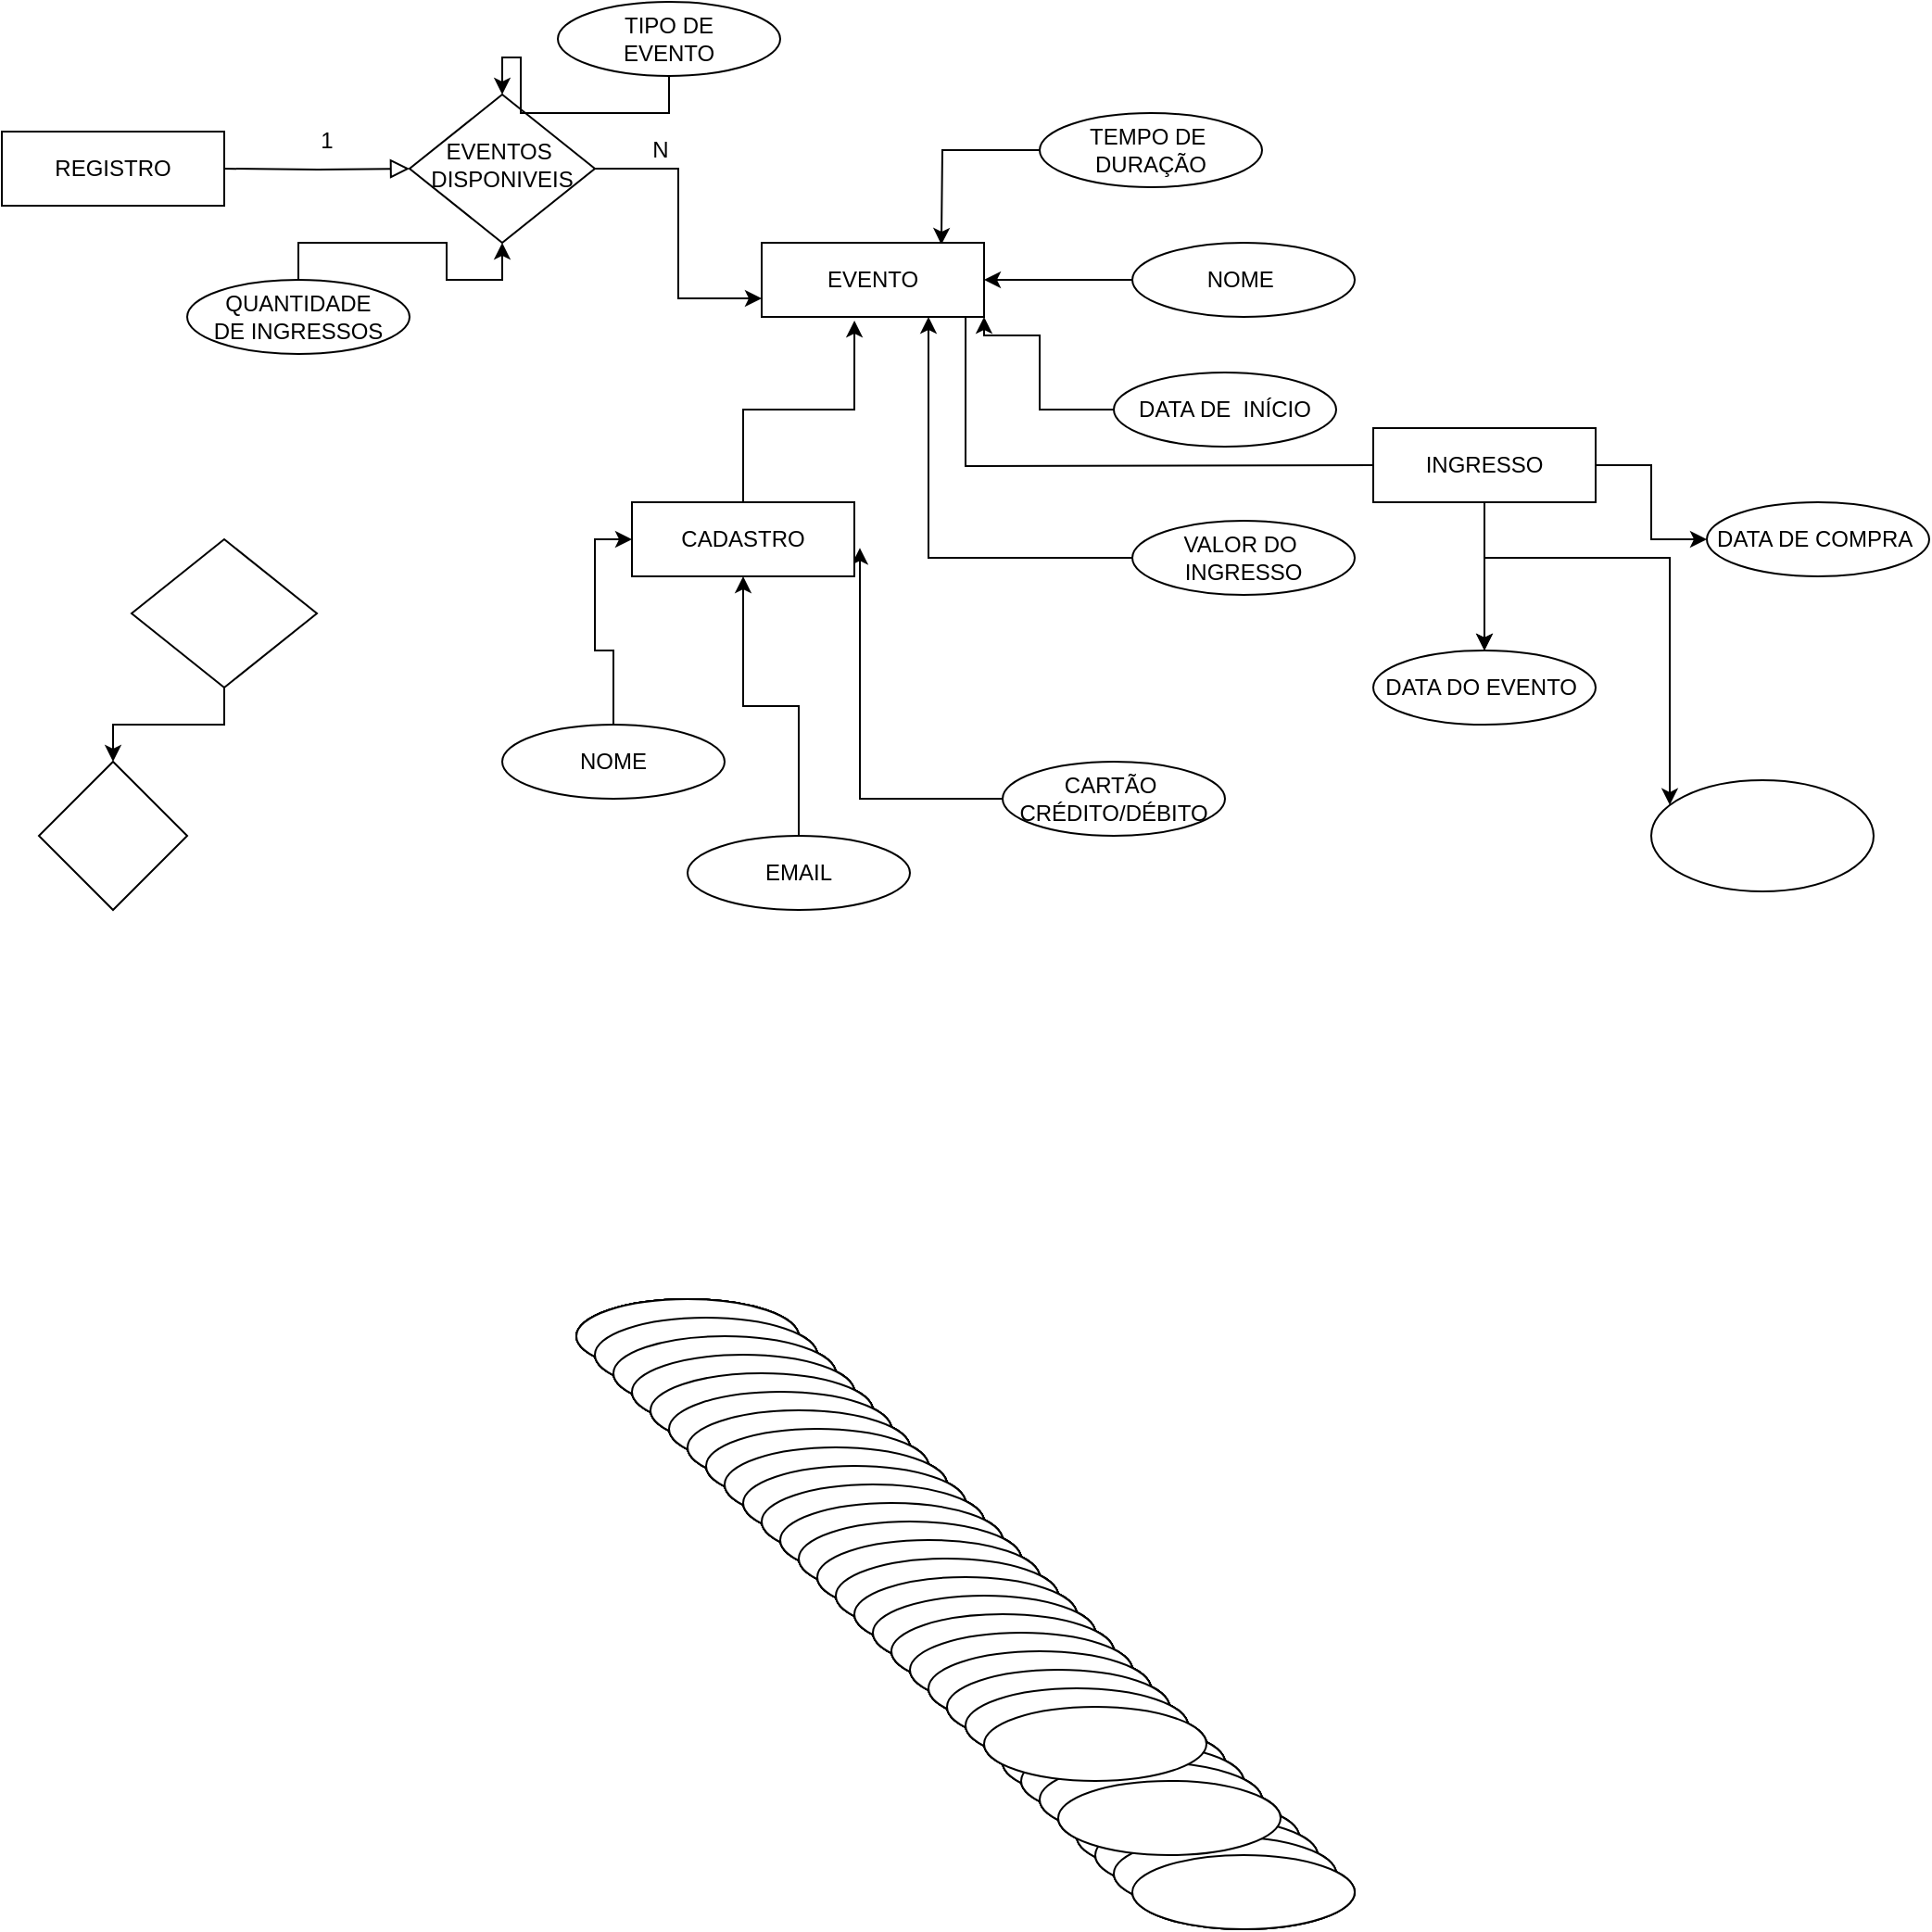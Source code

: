 <mxfile version="20.5.1" type="github">
  <diagram id="C5RBs43oDa-KdzZeNtuy" name="Page-1">
    <mxGraphModel dx="1422" dy="794" grid="1" gridSize="10" guides="1" tooltips="1" connect="1" arrows="1" fold="1" page="1" pageScale="1" pageWidth="827" pageHeight="1169" math="0" shadow="0">
      <root>
        <mxCell id="WIyWlLk6GJQsqaUBKTNV-0" />
        <mxCell id="WIyWlLk6GJQsqaUBKTNV-1" parent="WIyWlLk6GJQsqaUBKTNV-0" />
        <mxCell id="WIyWlLk6GJQsqaUBKTNV-2" value="" style="rounded=0;html=1;jettySize=auto;orthogonalLoop=1;fontSize=11;endArrow=block;endFill=0;endSize=8;strokeWidth=1;shadow=0;labelBackgroundColor=none;edgeStyle=orthogonalEdgeStyle;entryX=0;entryY=0.5;entryDx=0;entryDy=0;" parent="WIyWlLk6GJQsqaUBKTNV-1" target="WIyWlLk6GJQsqaUBKTNV-6" edge="1">
          <mxGeometry relative="1" as="geometry">
            <mxPoint x="280" y="100" as="sourcePoint" />
            <mxPoint x="360" y="100" as="targetPoint" />
            <Array as="points" />
          </mxGeometry>
        </mxCell>
        <mxCell id="WIyWlLk6GJQsqaUBKTNV-6" value="EVENTOS&amp;nbsp;&lt;br&gt;DISPONIVEIS" style="rhombus;whiteSpace=wrap;html=1;shadow=0;fontFamily=Helvetica;fontSize=12;align=center;strokeWidth=1;spacing=6;spacingTop=-4;" parent="WIyWlLk6GJQsqaUBKTNV-1" vertex="1">
          <mxGeometry x="380" y="60" width="100" height="80" as="geometry" />
        </mxCell>
        <mxCell id="eyu44fUeZrniskknkK6u-2" value="" style="edgeStyle=orthogonalEdgeStyle;rounded=0;orthogonalLoop=1;jettySize=auto;html=1;" edge="1" parent="WIyWlLk6GJQsqaUBKTNV-1" source="WIyWlLk6GJQsqaUBKTNV-10" target="eyu44fUeZrniskknkK6u-0">
          <mxGeometry relative="1" as="geometry" />
        </mxCell>
        <mxCell id="WIyWlLk6GJQsqaUBKTNV-10" value="" style="rhombus;whiteSpace=wrap;html=1;shadow=0;fontFamily=Helvetica;fontSize=12;align=center;strokeWidth=1;spacing=6;spacingTop=-4;" parent="WIyWlLk6GJQsqaUBKTNV-1" vertex="1">
          <mxGeometry x="230" y="300" width="100" height="80" as="geometry" />
        </mxCell>
        <mxCell id="eyu44fUeZrniskknkK6u-0" value="" style="rhombus;whiteSpace=wrap;html=1;" vertex="1" parent="WIyWlLk6GJQsqaUBKTNV-1">
          <mxGeometry x="180" y="420" width="80" height="80" as="geometry" />
        </mxCell>
        <mxCell id="eyu44fUeZrniskknkK6u-370" style="edgeStyle=orthogonalEdgeStyle;rounded=0;orthogonalLoop=1;jettySize=auto;html=1;entryX=1.025;entryY=0.617;entryDx=0;entryDy=0;entryPerimeter=0;" edge="1" parent="WIyWlLk6GJQsqaUBKTNV-1" source="eyu44fUeZrniskknkK6u-6" target="eyu44fUeZrniskknkK6u-375">
          <mxGeometry relative="1" as="geometry">
            <mxPoint x="620" y="330" as="targetPoint" />
          </mxGeometry>
        </mxCell>
        <mxCell id="eyu44fUeZrniskknkK6u-6" value="CARTÃO&amp;nbsp;&lt;br&gt;CRÉDITO/DÉBITO" style="ellipse;whiteSpace=wrap;html=1;" vertex="1" parent="WIyWlLk6GJQsqaUBKTNV-1">
          <mxGeometry x="700" y="420" width="120" height="40" as="geometry" />
        </mxCell>
        <mxCell id="eyu44fUeZrniskknkK6u-369" style="edgeStyle=orthogonalEdgeStyle;rounded=0;orthogonalLoop=1;jettySize=auto;html=1;" edge="1" parent="WIyWlLk6GJQsqaUBKTNV-1" source="eyu44fUeZrniskknkK6u-7" target="eyu44fUeZrniskknkK6u-375">
          <mxGeometry relative="1" as="geometry">
            <mxPoint x="560" y="350" as="targetPoint" />
          </mxGeometry>
        </mxCell>
        <mxCell id="eyu44fUeZrniskknkK6u-7" value="EMAIL" style="ellipse;whiteSpace=wrap;html=1;" vertex="1" parent="WIyWlLk6GJQsqaUBKTNV-1">
          <mxGeometry x="530" y="460" width="120" height="40" as="geometry" />
        </mxCell>
        <mxCell id="eyu44fUeZrniskknkK6u-8" value="" style="ellipse;whiteSpace=wrap;html=1;rotation=0;" vertex="1" parent="WIyWlLk6GJQsqaUBKTNV-1">
          <mxGeometry x="470" y="710" width="120" height="40" as="geometry" />
        </mxCell>
        <mxCell id="eyu44fUeZrniskknkK6u-9" style="edgeStyle=orthogonalEdgeStyle;rounded=0;orthogonalLoop=1;jettySize=auto;html=1;exitX=0.5;exitY=1;exitDx=0;exitDy=0;" edge="1" parent="WIyWlLk6GJQsqaUBKTNV-1" source="eyu44fUeZrniskknkK6u-8" target="eyu44fUeZrniskknkK6u-8">
          <mxGeometry relative="1" as="geometry" />
        </mxCell>
        <mxCell id="eyu44fUeZrniskknkK6u-10" value="" style="ellipse;whiteSpace=wrap;html=1;rotation=0;" vertex="1" parent="WIyWlLk6GJQsqaUBKTNV-1">
          <mxGeometry x="480" y="720" width="120" height="40" as="geometry" />
        </mxCell>
        <mxCell id="eyu44fUeZrniskknkK6u-11" value="" style="ellipse;whiteSpace=wrap;html=1;rotation=0;" vertex="1" parent="WIyWlLk6GJQsqaUBKTNV-1">
          <mxGeometry x="490" y="730" width="120" height="40" as="geometry" />
        </mxCell>
        <mxCell id="eyu44fUeZrniskknkK6u-12" value="" style="ellipse;whiteSpace=wrap;html=1;rotation=0;" vertex="1" parent="WIyWlLk6GJQsqaUBKTNV-1">
          <mxGeometry x="500" y="740" width="120" height="40" as="geometry" />
        </mxCell>
        <mxCell id="eyu44fUeZrniskknkK6u-13" value="" style="ellipse;whiteSpace=wrap;html=1;rotation=0;" vertex="1" parent="WIyWlLk6GJQsqaUBKTNV-1">
          <mxGeometry x="510" y="750" width="120" height="40" as="geometry" />
        </mxCell>
        <mxCell id="eyu44fUeZrniskknkK6u-14" value="" style="ellipse;whiteSpace=wrap;html=1;rotation=0;" vertex="1" parent="WIyWlLk6GJQsqaUBKTNV-1">
          <mxGeometry x="520" y="760" width="120" height="40" as="geometry" />
        </mxCell>
        <mxCell id="eyu44fUeZrniskknkK6u-15" value="" style="ellipse;whiteSpace=wrap;html=1;rotation=0;" vertex="1" parent="WIyWlLk6GJQsqaUBKTNV-1">
          <mxGeometry x="530" y="770" width="120" height="40" as="geometry" />
        </mxCell>
        <mxCell id="eyu44fUeZrniskknkK6u-16" value="" style="ellipse;whiteSpace=wrap;html=1;rotation=0;" vertex="1" parent="WIyWlLk6GJQsqaUBKTNV-1">
          <mxGeometry x="540" y="780" width="120" height="40" as="geometry" />
        </mxCell>
        <mxCell id="eyu44fUeZrniskknkK6u-17" value="" style="ellipse;whiteSpace=wrap;html=1;rotation=0;" vertex="1" parent="WIyWlLk6GJQsqaUBKTNV-1">
          <mxGeometry x="550" y="790" width="120" height="40" as="geometry" />
        </mxCell>
        <mxCell id="eyu44fUeZrniskknkK6u-18" value="" style="ellipse;whiteSpace=wrap;html=1;rotation=0;" vertex="1" parent="WIyWlLk6GJQsqaUBKTNV-1">
          <mxGeometry x="560" y="800" width="120" height="40" as="geometry" />
        </mxCell>
        <mxCell id="eyu44fUeZrniskknkK6u-19" value="" style="ellipse;whiteSpace=wrap;html=1;rotation=0;" vertex="1" parent="WIyWlLk6GJQsqaUBKTNV-1">
          <mxGeometry x="570" y="810" width="120" height="40" as="geometry" />
        </mxCell>
        <mxCell id="eyu44fUeZrniskknkK6u-20" value="" style="ellipse;whiteSpace=wrap;html=1;rotation=0;" vertex="1" parent="WIyWlLk6GJQsqaUBKTNV-1">
          <mxGeometry x="580" y="820" width="120" height="40" as="geometry" />
        </mxCell>
        <mxCell id="eyu44fUeZrniskknkK6u-21" value="" style="ellipse;whiteSpace=wrap;html=1;rotation=0;" vertex="1" parent="WIyWlLk6GJQsqaUBKTNV-1">
          <mxGeometry x="590" y="830" width="120" height="40" as="geometry" />
        </mxCell>
        <mxCell id="eyu44fUeZrniskknkK6u-22" value="" style="ellipse;whiteSpace=wrap;html=1;rotation=0;" vertex="1" parent="WIyWlLk6GJQsqaUBKTNV-1">
          <mxGeometry x="600" y="840" width="120" height="40" as="geometry" />
        </mxCell>
        <mxCell id="eyu44fUeZrniskknkK6u-23" value="" style="ellipse;whiteSpace=wrap;html=1;rotation=0;" vertex="1" parent="WIyWlLk6GJQsqaUBKTNV-1">
          <mxGeometry x="610" y="850" width="120" height="40" as="geometry" />
        </mxCell>
        <mxCell id="eyu44fUeZrniskknkK6u-24" value="" style="ellipse;whiteSpace=wrap;html=1;rotation=0;" vertex="1" parent="WIyWlLk6GJQsqaUBKTNV-1">
          <mxGeometry x="620" y="860" width="120" height="40" as="geometry" />
        </mxCell>
        <mxCell id="eyu44fUeZrniskknkK6u-25" value="" style="ellipse;whiteSpace=wrap;html=1;rotation=0;" vertex="1" parent="WIyWlLk6GJQsqaUBKTNV-1">
          <mxGeometry x="630" y="870" width="120" height="40" as="geometry" />
        </mxCell>
        <mxCell id="eyu44fUeZrniskknkK6u-26" value="" style="ellipse;whiteSpace=wrap;html=1;rotation=0;" vertex="1" parent="WIyWlLk6GJQsqaUBKTNV-1">
          <mxGeometry x="640" y="880" width="120" height="40" as="geometry" />
        </mxCell>
        <mxCell id="eyu44fUeZrniskknkK6u-27" value="" style="ellipse;whiteSpace=wrap;html=1;rotation=0;" vertex="1" parent="WIyWlLk6GJQsqaUBKTNV-1">
          <mxGeometry x="650" y="890" width="120" height="40" as="geometry" />
        </mxCell>
        <mxCell id="eyu44fUeZrniskknkK6u-28" value="" style="ellipse;whiteSpace=wrap;html=1;rotation=0;" vertex="1" parent="WIyWlLk6GJQsqaUBKTNV-1">
          <mxGeometry x="660" y="900" width="120" height="40" as="geometry" />
        </mxCell>
        <mxCell id="eyu44fUeZrniskknkK6u-29" value="" style="ellipse;whiteSpace=wrap;html=1;rotation=0;" vertex="1" parent="WIyWlLk6GJQsqaUBKTNV-1">
          <mxGeometry x="670" y="910" width="120" height="40" as="geometry" />
        </mxCell>
        <mxCell id="eyu44fUeZrniskknkK6u-30" value="" style="ellipse;whiteSpace=wrap;html=1;rotation=0;" vertex="1" parent="WIyWlLk6GJQsqaUBKTNV-1">
          <mxGeometry x="680" y="920" width="120" height="40" as="geometry" />
        </mxCell>
        <mxCell id="eyu44fUeZrniskknkK6u-31" value="" style="ellipse;whiteSpace=wrap;html=1;rotation=0;" vertex="1" parent="WIyWlLk6GJQsqaUBKTNV-1">
          <mxGeometry x="690" y="930" width="120" height="40" as="geometry" />
        </mxCell>
        <mxCell id="eyu44fUeZrniskknkK6u-32" value="" style="ellipse;whiteSpace=wrap;html=1;rotation=0;" vertex="1" parent="WIyWlLk6GJQsqaUBKTNV-1">
          <mxGeometry x="700" y="940" width="120" height="40" as="geometry" />
        </mxCell>
        <mxCell id="eyu44fUeZrniskknkK6u-33" value="" style="ellipse;whiteSpace=wrap;html=1;rotation=0;" vertex="1" parent="WIyWlLk6GJQsqaUBKTNV-1">
          <mxGeometry x="710" y="950" width="120" height="40" as="geometry" />
        </mxCell>
        <mxCell id="eyu44fUeZrniskknkK6u-34" value="" style="ellipse;whiteSpace=wrap;html=1;rotation=0;" vertex="1" parent="WIyWlLk6GJQsqaUBKTNV-1">
          <mxGeometry x="720" y="960" width="120" height="40" as="geometry" />
        </mxCell>
        <mxCell id="eyu44fUeZrniskknkK6u-35" value="" style="ellipse;whiteSpace=wrap;html=1;rotation=0;" vertex="1" parent="WIyWlLk6GJQsqaUBKTNV-1">
          <mxGeometry x="730" y="970" width="120" height="40" as="geometry" />
        </mxCell>
        <mxCell id="eyu44fUeZrniskknkK6u-36" value="" style="ellipse;whiteSpace=wrap;html=1;rotation=0;" vertex="1" parent="WIyWlLk6GJQsqaUBKTNV-1">
          <mxGeometry x="740" y="980" width="120" height="40" as="geometry" />
        </mxCell>
        <mxCell id="eyu44fUeZrniskknkK6u-37" value="" style="ellipse;whiteSpace=wrap;html=1;rotation=0;" vertex="1" parent="WIyWlLk6GJQsqaUBKTNV-1">
          <mxGeometry x="750" y="990" width="120" height="40" as="geometry" />
        </mxCell>
        <mxCell id="eyu44fUeZrniskknkK6u-38" value="" style="ellipse;whiteSpace=wrap;html=1;rotation=0;" vertex="1" parent="WIyWlLk6GJQsqaUBKTNV-1">
          <mxGeometry x="760" y="1000" width="120" height="40" as="geometry" />
        </mxCell>
        <mxCell id="eyu44fUeZrniskknkK6u-39" value="" style="ellipse;whiteSpace=wrap;html=1;rotation=0;" vertex="1" parent="WIyWlLk6GJQsqaUBKTNV-1">
          <mxGeometry x="770" y="1010" width="120" height="40" as="geometry" />
        </mxCell>
        <mxCell id="eyu44fUeZrniskknkK6u-138" value="" style="ellipse;whiteSpace=wrap;html=1;rotation=0;" vertex="1" parent="WIyWlLk6GJQsqaUBKTNV-1">
          <mxGeometry x="470" y="710" width="120" height="40" as="geometry" />
        </mxCell>
        <mxCell id="eyu44fUeZrniskknkK6u-139" value="" style="ellipse;whiteSpace=wrap;html=1;rotation=0;" vertex="1" parent="WIyWlLk6GJQsqaUBKTNV-1">
          <mxGeometry x="480" y="720" width="120" height="40" as="geometry" />
        </mxCell>
        <mxCell id="eyu44fUeZrniskknkK6u-140" value="" style="ellipse;whiteSpace=wrap;html=1;rotation=0;" vertex="1" parent="WIyWlLk6GJQsqaUBKTNV-1">
          <mxGeometry x="490" y="730" width="120" height="40" as="geometry" />
        </mxCell>
        <mxCell id="eyu44fUeZrniskknkK6u-141" value="" style="ellipse;whiteSpace=wrap;html=1;rotation=0;" vertex="1" parent="WIyWlLk6GJQsqaUBKTNV-1">
          <mxGeometry x="500" y="740" width="120" height="40" as="geometry" />
        </mxCell>
        <mxCell id="eyu44fUeZrniskknkK6u-142" value="" style="ellipse;whiteSpace=wrap;html=1;rotation=0;" vertex="1" parent="WIyWlLk6GJQsqaUBKTNV-1">
          <mxGeometry x="510" y="750" width="120" height="40" as="geometry" />
        </mxCell>
        <mxCell id="eyu44fUeZrniskknkK6u-143" value="" style="ellipse;whiteSpace=wrap;html=1;rotation=0;" vertex="1" parent="WIyWlLk6GJQsqaUBKTNV-1">
          <mxGeometry x="520" y="760" width="120" height="40" as="geometry" />
        </mxCell>
        <mxCell id="eyu44fUeZrniskknkK6u-144" value="" style="ellipse;whiteSpace=wrap;html=1;rotation=0;" vertex="1" parent="WIyWlLk6GJQsqaUBKTNV-1">
          <mxGeometry x="530" y="770" width="120" height="40" as="geometry" />
        </mxCell>
        <mxCell id="eyu44fUeZrniskknkK6u-145" value="" style="ellipse;whiteSpace=wrap;html=1;rotation=0;" vertex="1" parent="WIyWlLk6GJQsqaUBKTNV-1">
          <mxGeometry x="540" y="780" width="120" height="40" as="geometry" />
        </mxCell>
        <mxCell id="eyu44fUeZrniskknkK6u-146" value="" style="ellipse;whiteSpace=wrap;html=1;rotation=0;" vertex="1" parent="WIyWlLk6GJQsqaUBKTNV-1">
          <mxGeometry x="550" y="790" width="120" height="40" as="geometry" />
        </mxCell>
        <mxCell id="eyu44fUeZrniskknkK6u-147" value="" style="ellipse;whiteSpace=wrap;html=1;rotation=0;" vertex="1" parent="WIyWlLk6GJQsqaUBKTNV-1">
          <mxGeometry x="560" y="800" width="120" height="40" as="geometry" />
        </mxCell>
        <mxCell id="eyu44fUeZrniskknkK6u-148" value="" style="ellipse;whiteSpace=wrap;html=1;rotation=0;" vertex="1" parent="WIyWlLk6GJQsqaUBKTNV-1">
          <mxGeometry x="570" y="810" width="120" height="40" as="geometry" />
        </mxCell>
        <mxCell id="eyu44fUeZrniskknkK6u-149" value="" style="ellipse;whiteSpace=wrap;html=1;rotation=0;" vertex="1" parent="WIyWlLk6GJQsqaUBKTNV-1">
          <mxGeometry x="580" y="820" width="120" height="40" as="geometry" />
        </mxCell>
        <mxCell id="eyu44fUeZrniskknkK6u-150" value="" style="ellipse;whiteSpace=wrap;html=1;rotation=0;" vertex="1" parent="WIyWlLk6GJQsqaUBKTNV-1">
          <mxGeometry x="590" y="830" width="120" height="40" as="geometry" />
        </mxCell>
        <mxCell id="eyu44fUeZrniskknkK6u-151" value="" style="ellipse;whiteSpace=wrap;html=1;rotation=0;" vertex="1" parent="WIyWlLk6GJQsqaUBKTNV-1">
          <mxGeometry x="600" y="840" width="120" height="40" as="geometry" />
        </mxCell>
        <mxCell id="eyu44fUeZrniskknkK6u-152" value="" style="ellipse;whiteSpace=wrap;html=1;rotation=0;" vertex="1" parent="WIyWlLk6GJQsqaUBKTNV-1">
          <mxGeometry x="610" y="850" width="120" height="40" as="geometry" />
        </mxCell>
        <mxCell id="eyu44fUeZrniskknkK6u-153" value="" style="ellipse;whiteSpace=wrap;html=1;rotation=0;" vertex="1" parent="WIyWlLk6GJQsqaUBKTNV-1">
          <mxGeometry x="620" y="860" width="120" height="40" as="geometry" />
        </mxCell>
        <mxCell id="eyu44fUeZrniskknkK6u-154" value="" style="ellipse;whiteSpace=wrap;html=1;rotation=0;" vertex="1" parent="WIyWlLk6GJQsqaUBKTNV-1">
          <mxGeometry x="630" y="870" width="120" height="40" as="geometry" />
        </mxCell>
        <mxCell id="eyu44fUeZrniskknkK6u-155" value="" style="ellipse;whiteSpace=wrap;html=1;rotation=0;" vertex="1" parent="WIyWlLk6GJQsqaUBKTNV-1">
          <mxGeometry x="640" y="880" width="120" height="40" as="geometry" />
        </mxCell>
        <mxCell id="eyu44fUeZrniskknkK6u-156" value="" style="ellipse;whiteSpace=wrap;html=1;rotation=0;" vertex="1" parent="WIyWlLk6GJQsqaUBKTNV-1">
          <mxGeometry x="650" y="890" width="120" height="40" as="geometry" />
        </mxCell>
        <mxCell id="eyu44fUeZrniskknkK6u-157" value="" style="ellipse;whiteSpace=wrap;html=1;rotation=0;" vertex="1" parent="WIyWlLk6GJQsqaUBKTNV-1">
          <mxGeometry x="660" y="900" width="120" height="40" as="geometry" />
        </mxCell>
        <mxCell id="eyu44fUeZrniskknkK6u-158" value="" style="ellipse;whiteSpace=wrap;html=1;rotation=0;" vertex="1" parent="WIyWlLk6GJQsqaUBKTNV-1">
          <mxGeometry x="670" y="910" width="120" height="40" as="geometry" />
        </mxCell>
        <mxCell id="eyu44fUeZrniskknkK6u-159" value="" style="ellipse;whiteSpace=wrap;html=1;rotation=0;" vertex="1" parent="WIyWlLk6GJQsqaUBKTNV-1">
          <mxGeometry x="680" y="920" width="120" height="40" as="geometry" />
        </mxCell>
        <mxCell id="eyu44fUeZrniskknkK6u-160" value="" style="ellipse;whiteSpace=wrap;html=1;rotation=0;" vertex="1" parent="WIyWlLk6GJQsqaUBKTNV-1">
          <mxGeometry x="690" y="930" width="120" height="40" as="geometry" />
        </mxCell>
        <mxCell id="eyu44fUeZrniskknkK6u-161" value="" style="ellipse;whiteSpace=wrap;html=1;rotation=0;" vertex="1" parent="WIyWlLk6GJQsqaUBKTNV-1">
          <mxGeometry x="700" y="940" width="120" height="40" as="geometry" />
        </mxCell>
        <mxCell id="eyu44fUeZrniskknkK6u-162" value="" style="ellipse;whiteSpace=wrap;html=1;rotation=0;" vertex="1" parent="WIyWlLk6GJQsqaUBKTNV-1">
          <mxGeometry x="710" y="950" width="120" height="40" as="geometry" />
        </mxCell>
        <mxCell id="eyu44fUeZrniskknkK6u-163" value="" style="ellipse;whiteSpace=wrap;html=1;rotation=0;" vertex="1" parent="WIyWlLk6GJQsqaUBKTNV-1">
          <mxGeometry x="720" y="960" width="120" height="40" as="geometry" />
        </mxCell>
        <mxCell id="eyu44fUeZrniskknkK6u-164" value="" style="ellipse;whiteSpace=wrap;html=1;rotation=0;" vertex="1" parent="WIyWlLk6GJQsqaUBKTNV-1">
          <mxGeometry x="730" y="970" width="120" height="40" as="geometry" />
        </mxCell>
        <mxCell id="eyu44fUeZrniskknkK6u-165" value="" style="ellipse;whiteSpace=wrap;html=1;rotation=0;" vertex="1" parent="WIyWlLk6GJQsqaUBKTNV-1">
          <mxGeometry x="740" y="980" width="120" height="40" as="geometry" />
        </mxCell>
        <mxCell id="eyu44fUeZrniskknkK6u-166" value="" style="ellipse;whiteSpace=wrap;html=1;rotation=0;" vertex="1" parent="WIyWlLk6GJQsqaUBKTNV-1">
          <mxGeometry x="750" y="990" width="120" height="40" as="geometry" />
        </mxCell>
        <mxCell id="eyu44fUeZrniskknkK6u-167" value="" style="ellipse;whiteSpace=wrap;html=1;rotation=0;" vertex="1" parent="WIyWlLk6GJQsqaUBKTNV-1">
          <mxGeometry x="760" y="1000" width="120" height="40" as="geometry" />
        </mxCell>
        <mxCell id="eyu44fUeZrniskknkK6u-168" value="" style="ellipse;whiteSpace=wrap;html=1;rotation=0;" vertex="1" parent="WIyWlLk6GJQsqaUBKTNV-1">
          <mxGeometry x="770" y="1010" width="120" height="40" as="geometry" />
        </mxCell>
        <mxCell id="eyu44fUeZrniskknkK6u-193" value="" style="ellipse;whiteSpace=wrap;html=1;rotation=0;" vertex="1" parent="WIyWlLk6GJQsqaUBKTNV-1">
          <mxGeometry x="470" y="710" width="120" height="40" as="geometry" />
        </mxCell>
        <mxCell id="eyu44fUeZrniskknkK6u-194" value="" style="ellipse;whiteSpace=wrap;html=1;rotation=0;" vertex="1" parent="WIyWlLk6GJQsqaUBKTNV-1">
          <mxGeometry x="480" y="720" width="120" height="40" as="geometry" />
        </mxCell>
        <mxCell id="eyu44fUeZrniskknkK6u-195" value="" style="ellipse;whiteSpace=wrap;html=1;rotation=0;" vertex="1" parent="WIyWlLk6GJQsqaUBKTNV-1">
          <mxGeometry x="490" y="730" width="120" height="40" as="geometry" />
        </mxCell>
        <mxCell id="eyu44fUeZrniskknkK6u-196" value="" style="ellipse;whiteSpace=wrap;html=1;rotation=0;" vertex="1" parent="WIyWlLk6GJQsqaUBKTNV-1">
          <mxGeometry x="500" y="740" width="120" height="40" as="geometry" />
        </mxCell>
        <mxCell id="eyu44fUeZrniskknkK6u-197" value="" style="ellipse;whiteSpace=wrap;html=1;rotation=0;" vertex="1" parent="WIyWlLk6GJQsqaUBKTNV-1">
          <mxGeometry x="510" y="750" width="120" height="40" as="geometry" />
        </mxCell>
        <mxCell id="eyu44fUeZrniskknkK6u-198" value="" style="ellipse;whiteSpace=wrap;html=1;rotation=0;" vertex="1" parent="WIyWlLk6GJQsqaUBKTNV-1">
          <mxGeometry x="520" y="760" width="120" height="40" as="geometry" />
        </mxCell>
        <mxCell id="eyu44fUeZrniskknkK6u-199" value="" style="ellipse;whiteSpace=wrap;html=1;rotation=0;" vertex="1" parent="WIyWlLk6GJQsqaUBKTNV-1">
          <mxGeometry x="530" y="770" width="120" height="40" as="geometry" />
        </mxCell>
        <mxCell id="eyu44fUeZrniskknkK6u-200" value="" style="ellipse;whiteSpace=wrap;html=1;rotation=0;" vertex="1" parent="WIyWlLk6GJQsqaUBKTNV-1">
          <mxGeometry x="540" y="780" width="120" height="40" as="geometry" />
        </mxCell>
        <mxCell id="eyu44fUeZrniskknkK6u-201" value="" style="ellipse;whiteSpace=wrap;html=1;rotation=0;" vertex="1" parent="WIyWlLk6GJQsqaUBKTNV-1">
          <mxGeometry x="550" y="790" width="120" height="40" as="geometry" />
        </mxCell>
        <mxCell id="eyu44fUeZrniskknkK6u-202" value="" style="ellipse;whiteSpace=wrap;html=1;rotation=0;" vertex="1" parent="WIyWlLk6GJQsqaUBKTNV-1">
          <mxGeometry x="560" y="800" width="120" height="40" as="geometry" />
        </mxCell>
        <mxCell id="eyu44fUeZrniskknkK6u-203" value="" style="ellipse;whiteSpace=wrap;html=1;rotation=0;" vertex="1" parent="WIyWlLk6GJQsqaUBKTNV-1">
          <mxGeometry x="570" y="810" width="120" height="40" as="geometry" />
        </mxCell>
        <mxCell id="eyu44fUeZrniskknkK6u-204" value="" style="ellipse;whiteSpace=wrap;html=1;rotation=0;" vertex="1" parent="WIyWlLk6GJQsqaUBKTNV-1">
          <mxGeometry x="580" y="820" width="120" height="40" as="geometry" />
        </mxCell>
        <mxCell id="eyu44fUeZrniskknkK6u-205" value="" style="ellipse;whiteSpace=wrap;html=1;rotation=0;" vertex="1" parent="WIyWlLk6GJQsqaUBKTNV-1">
          <mxGeometry x="590" y="830" width="120" height="40" as="geometry" />
        </mxCell>
        <mxCell id="eyu44fUeZrniskknkK6u-206" value="" style="ellipse;whiteSpace=wrap;html=1;rotation=0;" vertex="1" parent="WIyWlLk6GJQsqaUBKTNV-1">
          <mxGeometry x="600" y="840" width="120" height="40" as="geometry" />
        </mxCell>
        <mxCell id="eyu44fUeZrniskknkK6u-207" value="" style="ellipse;whiteSpace=wrap;html=1;rotation=0;" vertex="1" parent="WIyWlLk6GJQsqaUBKTNV-1">
          <mxGeometry x="610" y="850" width="120" height="40" as="geometry" />
        </mxCell>
        <mxCell id="eyu44fUeZrniskknkK6u-208" value="" style="ellipse;whiteSpace=wrap;html=1;rotation=0;" vertex="1" parent="WIyWlLk6GJQsqaUBKTNV-1">
          <mxGeometry x="620" y="860" width="120" height="40" as="geometry" />
        </mxCell>
        <mxCell id="eyu44fUeZrniskknkK6u-209" value="" style="ellipse;whiteSpace=wrap;html=1;rotation=0;" vertex="1" parent="WIyWlLk6GJQsqaUBKTNV-1">
          <mxGeometry x="630" y="870" width="120" height="40" as="geometry" />
        </mxCell>
        <mxCell id="eyu44fUeZrniskknkK6u-210" value="" style="ellipse;whiteSpace=wrap;html=1;rotation=0;" vertex="1" parent="WIyWlLk6GJQsqaUBKTNV-1">
          <mxGeometry x="640" y="880" width="120" height="40" as="geometry" />
        </mxCell>
        <mxCell id="eyu44fUeZrniskknkK6u-211" value="" style="ellipse;whiteSpace=wrap;html=1;rotation=0;" vertex="1" parent="WIyWlLk6GJQsqaUBKTNV-1">
          <mxGeometry x="650" y="890" width="120" height="40" as="geometry" />
        </mxCell>
        <mxCell id="eyu44fUeZrniskknkK6u-212" value="" style="ellipse;whiteSpace=wrap;html=1;rotation=0;" vertex="1" parent="WIyWlLk6GJQsqaUBKTNV-1">
          <mxGeometry x="660" y="900" width="120" height="40" as="geometry" />
        </mxCell>
        <mxCell id="eyu44fUeZrniskknkK6u-213" value="" style="ellipse;whiteSpace=wrap;html=1;rotation=0;" vertex="1" parent="WIyWlLk6GJQsqaUBKTNV-1">
          <mxGeometry x="670" y="910" width="120" height="40" as="geometry" />
        </mxCell>
        <mxCell id="eyu44fUeZrniskknkK6u-214" value="" style="ellipse;whiteSpace=wrap;html=1;rotation=0;" vertex="1" parent="WIyWlLk6GJQsqaUBKTNV-1">
          <mxGeometry x="680" y="920" width="120" height="40" as="geometry" />
        </mxCell>
        <mxCell id="eyu44fUeZrniskknkK6u-215" value="" style="ellipse;whiteSpace=wrap;html=1;rotation=0;" vertex="1" parent="WIyWlLk6GJQsqaUBKTNV-1">
          <mxGeometry x="690" y="930" width="120" height="40" as="geometry" />
        </mxCell>
        <mxCell id="eyu44fUeZrniskknkK6u-216" value="" style="ellipse;whiteSpace=wrap;html=1;rotation=0;" vertex="1" parent="WIyWlLk6GJQsqaUBKTNV-1">
          <mxGeometry x="700" y="940" width="120" height="40" as="geometry" />
        </mxCell>
        <mxCell id="eyu44fUeZrniskknkK6u-217" value="" style="ellipse;whiteSpace=wrap;html=1;rotation=0;" vertex="1" parent="WIyWlLk6GJQsqaUBKTNV-1">
          <mxGeometry x="710" y="950" width="120" height="40" as="geometry" />
        </mxCell>
        <mxCell id="eyu44fUeZrniskknkK6u-218" value="" style="ellipse;whiteSpace=wrap;html=1;rotation=0;" vertex="1" parent="WIyWlLk6GJQsqaUBKTNV-1">
          <mxGeometry x="720" y="960" width="120" height="40" as="geometry" />
        </mxCell>
        <mxCell id="eyu44fUeZrniskknkK6u-219" value="" style="ellipse;whiteSpace=wrap;html=1;rotation=0;" vertex="1" parent="WIyWlLk6GJQsqaUBKTNV-1">
          <mxGeometry x="730" y="970" width="120" height="40" as="geometry" />
        </mxCell>
        <mxCell id="eyu44fUeZrniskknkK6u-220" value="" style="ellipse;whiteSpace=wrap;html=1;rotation=0;" vertex="1" parent="WIyWlLk6GJQsqaUBKTNV-1">
          <mxGeometry x="740" y="980" width="120" height="40" as="geometry" />
        </mxCell>
        <mxCell id="eyu44fUeZrniskknkK6u-221" value="" style="ellipse;whiteSpace=wrap;html=1;rotation=0;" vertex="1" parent="WIyWlLk6GJQsqaUBKTNV-1">
          <mxGeometry x="750" y="990" width="120" height="40" as="geometry" />
        </mxCell>
        <mxCell id="eyu44fUeZrniskknkK6u-222" value="" style="ellipse;whiteSpace=wrap;html=1;rotation=0;" vertex="1" parent="WIyWlLk6GJQsqaUBKTNV-1">
          <mxGeometry x="760" y="1000" width="120" height="40" as="geometry" />
        </mxCell>
        <mxCell id="eyu44fUeZrniskknkK6u-223" value="" style="ellipse;whiteSpace=wrap;html=1;rotation=0;" vertex="1" parent="WIyWlLk6GJQsqaUBKTNV-1">
          <mxGeometry x="770" y="1010" width="120" height="40" as="geometry" />
        </mxCell>
        <mxCell id="eyu44fUeZrniskknkK6u-266" value="" style="ellipse;whiteSpace=wrap;html=1;rotation=0;" vertex="1" parent="WIyWlLk6GJQsqaUBKTNV-1">
          <mxGeometry x="470" y="710" width="120" height="40" as="geometry" />
        </mxCell>
        <mxCell id="eyu44fUeZrniskknkK6u-267" value="" style="ellipse;whiteSpace=wrap;html=1;rotation=0;" vertex="1" parent="WIyWlLk6GJQsqaUBKTNV-1">
          <mxGeometry x="480" y="720" width="120" height="40" as="geometry" />
        </mxCell>
        <mxCell id="eyu44fUeZrniskknkK6u-268" value="" style="ellipse;whiteSpace=wrap;html=1;rotation=0;" vertex="1" parent="WIyWlLk6GJQsqaUBKTNV-1">
          <mxGeometry x="490" y="730" width="120" height="40" as="geometry" />
        </mxCell>
        <mxCell id="eyu44fUeZrniskknkK6u-269" value="" style="ellipse;whiteSpace=wrap;html=1;rotation=0;" vertex="1" parent="WIyWlLk6GJQsqaUBKTNV-1">
          <mxGeometry x="500" y="740" width="120" height="40" as="geometry" />
        </mxCell>
        <mxCell id="eyu44fUeZrniskknkK6u-270" value="" style="ellipse;whiteSpace=wrap;html=1;rotation=0;" vertex="1" parent="WIyWlLk6GJQsqaUBKTNV-1">
          <mxGeometry x="510" y="750" width="120" height="40" as="geometry" />
        </mxCell>
        <mxCell id="eyu44fUeZrniskknkK6u-271" value="" style="ellipse;whiteSpace=wrap;html=1;rotation=0;" vertex="1" parent="WIyWlLk6GJQsqaUBKTNV-1">
          <mxGeometry x="520" y="760" width="120" height="40" as="geometry" />
        </mxCell>
        <mxCell id="eyu44fUeZrniskknkK6u-272" value="" style="ellipse;whiteSpace=wrap;html=1;rotation=0;" vertex="1" parent="WIyWlLk6GJQsqaUBKTNV-1">
          <mxGeometry x="530" y="770" width="120" height="40" as="geometry" />
        </mxCell>
        <mxCell id="eyu44fUeZrniskknkK6u-273" value="" style="ellipse;whiteSpace=wrap;html=1;rotation=0;" vertex="1" parent="WIyWlLk6GJQsqaUBKTNV-1">
          <mxGeometry x="540" y="780" width="120" height="40" as="geometry" />
        </mxCell>
        <mxCell id="eyu44fUeZrniskknkK6u-274" value="" style="ellipse;whiteSpace=wrap;html=1;rotation=0;" vertex="1" parent="WIyWlLk6GJQsqaUBKTNV-1">
          <mxGeometry x="550" y="790" width="120" height="40" as="geometry" />
        </mxCell>
        <mxCell id="eyu44fUeZrniskknkK6u-275" value="" style="ellipse;whiteSpace=wrap;html=1;rotation=0;" vertex="1" parent="WIyWlLk6GJQsqaUBKTNV-1">
          <mxGeometry x="560" y="800" width="120" height="40" as="geometry" />
        </mxCell>
        <mxCell id="eyu44fUeZrniskknkK6u-276" value="" style="ellipse;whiteSpace=wrap;html=1;rotation=0;" vertex="1" parent="WIyWlLk6GJQsqaUBKTNV-1">
          <mxGeometry x="570" y="810" width="120" height="40" as="geometry" />
        </mxCell>
        <mxCell id="eyu44fUeZrniskknkK6u-277" value="" style="ellipse;whiteSpace=wrap;html=1;rotation=0;" vertex="1" parent="WIyWlLk6GJQsqaUBKTNV-1">
          <mxGeometry x="580" y="820" width="120" height="40" as="geometry" />
        </mxCell>
        <mxCell id="eyu44fUeZrniskknkK6u-278" value="" style="ellipse;whiteSpace=wrap;html=1;rotation=0;" vertex="1" parent="WIyWlLk6GJQsqaUBKTNV-1">
          <mxGeometry x="590" y="830" width="120" height="40" as="geometry" />
        </mxCell>
        <mxCell id="eyu44fUeZrniskknkK6u-279" value="" style="ellipse;whiteSpace=wrap;html=1;rotation=0;" vertex="1" parent="WIyWlLk6GJQsqaUBKTNV-1">
          <mxGeometry x="600" y="840" width="120" height="40" as="geometry" />
        </mxCell>
        <mxCell id="eyu44fUeZrniskknkK6u-280" value="" style="ellipse;whiteSpace=wrap;html=1;rotation=0;" vertex="1" parent="WIyWlLk6GJQsqaUBKTNV-1">
          <mxGeometry x="610" y="850" width="120" height="40" as="geometry" />
        </mxCell>
        <mxCell id="eyu44fUeZrniskknkK6u-281" value="" style="ellipse;whiteSpace=wrap;html=1;rotation=0;" vertex="1" parent="WIyWlLk6GJQsqaUBKTNV-1">
          <mxGeometry x="620" y="860" width="120" height="40" as="geometry" />
        </mxCell>
        <mxCell id="eyu44fUeZrniskknkK6u-282" value="" style="ellipse;whiteSpace=wrap;html=1;rotation=0;" vertex="1" parent="WIyWlLk6GJQsqaUBKTNV-1">
          <mxGeometry x="630" y="870" width="120" height="40" as="geometry" />
        </mxCell>
        <mxCell id="eyu44fUeZrniskknkK6u-283" value="" style="ellipse;whiteSpace=wrap;html=1;rotation=0;" vertex="1" parent="WIyWlLk6GJQsqaUBKTNV-1">
          <mxGeometry x="640" y="880" width="120" height="40" as="geometry" />
        </mxCell>
        <mxCell id="eyu44fUeZrniskknkK6u-284" value="" style="ellipse;whiteSpace=wrap;html=1;rotation=0;" vertex="1" parent="WIyWlLk6GJQsqaUBKTNV-1">
          <mxGeometry x="650" y="890" width="120" height="40" as="geometry" />
        </mxCell>
        <mxCell id="eyu44fUeZrniskknkK6u-285" value="" style="ellipse;whiteSpace=wrap;html=1;rotation=0;" vertex="1" parent="WIyWlLk6GJQsqaUBKTNV-1">
          <mxGeometry x="660" y="900" width="120" height="40" as="geometry" />
        </mxCell>
        <mxCell id="eyu44fUeZrniskknkK6u-286" value="" style="ellipse;whiteSpace=wrap;html=1;rotation=0;" vertex="1" parent="WIyWlLk6GJQsqaUBKTNV-1">
          <mxGeometry x="670" y="910" width="120" height="40" as="geometry" />
        </mxCell>
        <mxCell id="eyu44fUeZrniskknkK6u-287" value="" style="ellipse;whiteSpace=wrap;html=1;rotation=0;" vertex="1" parent="WIyWlLk6GJQsqaUBKTNV-1">
          <mxGeometry x="470" y="710" width="120" height="40" as="geometry" />
        </mxCell>
        <mxCell id="eyu44fUeZrniskknkK6u-288" value="" style="ellipse;whiteSpace=wrap;html=1;rotation=0;" vertex="1" parent="WIyWlLk6GJQsqaUBKTNV-1">
          <mxGeometry x="480" y="720" width="120" height="40" as="geometry" />
        </mxCell>
        <mxCell id="eyu44fUeZrniskknkK6u-289" value="" style="ellipse;whiteSpace=wrap;html=1;rotation=0;" vertex="1" parent="WIyWlLk6GJQsqaUBKTNV-1">
          <mxGeometry x="490" y="730" width="120" height="40" as="geometry" />
        </mxCell>
        <mxCell id="eyu44fUeZrniskknkK6u-290" value="" style="ellipse;whiteSpace=wrap;html=1;rotation=0;" vertex="1" parent="WIyWlLk6GJQsqaUBKTNV-1">
          <mxGeometry x="500" y="740" width="120" height="40" as="geometry" />
        </mxCell>
        <mxCell id="eyu44fUeZrniskknkK6u-291" value="" style="ellipse;whiteSpace=wrap;html=1;rotation=0;" vertex="1" parent="WIyWlLk6GJQsqaUBKTNV-1">
          <mxGeometry x="510" y="750" width="120" height="40" as="geometry" />
        </mxCell>
        <mxCell id="eyu44fUeZrniskknkK6u-292" value="" style="ellipse;whiteSpace=wrap;html=1;rotation=0;" vertex="1" parent="WIyWlLk6GJQsqaUBKTNV-1">
          <mxGeometry x="520" y="760" width="120" height="40" as="geometry" />
        </mxCell>
        <mxCell id="eyu44fUeZrniskknkK6u-293" value="" style="ellipse;whiteSpace=wrap;html=1;rotation=0;" vertex="1" parent="WIyWlLk6GJQsqaUBKTNV-1">
          <mxGeometry x="530" y="770" width="120" height="40" as="geometry" />
        </mxCell>
        <mxCell id="eyu44fUeZrniskknkK6u-294" value="" style="ellipse;whiteSpace=wrap;html=1;rotation=0;" vertex="1" parent="WIyWlLk6GJQsqaUBKTNV-1">
          <mxGeometry x="540" y="780" width="120" height="40" as="geometry" />
        </mxCell>
        <mxCell id="eyu44fUeZrniskknkK6u-295" value="" style="ellipse;whiteSpace=wrap;html=1;rotation=0;" vertex="1" parent="WIyWlLk6GJQsqaUBKTNV-1">
          <mxGeometry x="550" y="790" width="120" height="40" as="geometry" />
        </mxCell>
        <mxCell id="eyu44fUeZrniskknkK6u-296" value="" style="ellipse;whiteSpace=wrap;html=1;rotation=0;" vertex="1" parent="WIyWlLk6GJQsqaUBKTNV-1">
          <mxGeometry x="560" y="800" width="120" height="40" as="geometry" />
        </mxCell>
        <mxCell id="eyu44fUeZrniskknkK6u-297" value="" style="ellipse;whiteSpace=wrap;html=1;rotation=0;" vertex="1" parent="WIyWlLk6GJQsqaUBKTNV-1">
          <mxGeometry x="570" y="810" width="120" height="40" as="geometry" />
        </mxCell>
        <mxCell id="eyu44fUeZrniskknkK6u-298" value="" style="ellipse;whiteSpace=wrap;html=1;rotation=0;" vertex="1" parent="WIyWlLk6GJQsqaUBKTNV-1">
          <mxGeometry x="580" y="820" width="120" height="40" as="geometry" />
        </mxCell>
        <mxCell id="eyu44fUeZrniskknkK6u-299" value="" style="ellipse;whiteSpace=wrap;html=1;rotation=0;" vertex="1" parent="WIyWlLk6GJQsqaUBKTNV-1">
          <mxGeometry x="590" y="830" width="120" height="40" as="geometry" />
        </mxCell>
        <mxCell id="eyu44fUeZrniskknkK6u-300" value="" style="ellipse;whiteSpace=wrap;html=1;rotation=0;" vertex="1" parent="WIyWlLk6GJQsqaUBKTNV-1">
          <mxGeometry x="600" y="840" width="120" height="40" as="geometry" />
        </mxCell>
        <mxCell id="eyu44fUeZrniskknkK6u-301" value="" style="ellipse;whiteSpace=wrap;html=1;rotation=0;" vertex="1" parent="WIyWlLk6GJQsqaUBKTNV-1">
          <mxGeometry x="610" y="850" width="120" height="40" as="geometry" />
        </mxCell>
        <mxCell id="eyu44fUeZrniskknkK6u-302" value="" style="ellipse;whiteSpace=wrap;html=1;rotation=0;" vertex="1" parent="WIyWlLk6GJQsqaUBKTNV-1">
          <mxGeometry x="620" y="860" width="120" height="40" as="geometry" />
        </mxCell>
        <mxCell id="eyu44fUeZrniskknkK6u-303" value="" style="ellipse;whiteSpace=wrap;html=1;rotation=0;" vertex="1" parent="WIyWlLk6GJQsqaUBKTNV-1">
          <mxGeometry x="630" y="870" width="120" height="40" as="geometry" />
        </mxCell>
        <mxCell id="eyu44fUeZrniskknkK6u-304" value="" style="ellipse;whiteSpace=wrap;html=1;rotation=0;" vertex="1" parent="WIyWlLk6GJQsqaUBKTNV-1">
          <mxGeometry x="640" y="880" width="120" height="40" as="geometry" />
        </mxCell>
        <mxCell id="eyu44fUeZrniskknkK6u-305" value="" style="ellipse;whiteSpace=wrap;html=1;rotation=0;" vertex="1" parent="WIyWlLk6GJQsqaUBKTNV-1">
          <mxGeometry x="650" y="890" width="120" height="40" as="geometry" />
        </mxCell>
        <mxCell id="eyu44fUeZrniskknkK6u-306" value="" style="ellipse;whiteSpace=wrap;html=1;rotation=0;" vertex="1" parent="WIyWlLk6GJQsqaUBKTNV-1">
          <mxGeometry x="660" y="900" width="120" height="40" as="geometry" />
        </mxCell>
        <mxCell id="eyu44fUeZrniskknkK6u-307" value="" style="ellipse;whiteSpace=wrap;html=1;rotation=0;" vertex="1" parent="WIyWlLk6GJQsqaUBKTNV-1">
          <mxGeometry x="670" y="910" width="120" height="40" as="geometry" />
        </mxCell>
        <mxCell id="eyu44fUeZrniskknkK6u-308" value="" style="ellipse;whiteSpace=wrap;html=1;rotation=0;" vertex="1" parent="WIyWlLk6GJQsqaUBKTNV-1">
          <mxGeometry x="680" y="920" width="120" height="40" as="geometry" />
        </mxCell>
        <mxCell id="eyu44fUeZrniskknkK6u-309" value="" style="ellipse;whiteSpace=wrap;html=1;rotation=0;" vertex="1" parent="WIyWlLk6GJQsqaUBKTNV-1">
          <mxGeometry x="690" y="930" width="120" height="40" as="geometry" />
        </mxCell>
        <mxCell id="eyu44fUeZrniskknkK6u-310" value="" style="ellipse;whiteSpace=wrap;html=1;rotation=0;" vertex="1" parent="WIyWlLk6GJQsqaUBKTNV-1">
          <mxGeometry x="700" y="940" width="120" height="40" as="geometry" />
        </mxCell>
        <mxCell id="eyu44fUeZrniskknkK6u-311" value="" style="ellipse;whiteSpace=wrap;html=1;rotation=0;" vertex="1" parent="WIyWlLk6GJQsqaUBKTNV-1">
          <mxGeometry x="710" y="950" width="120" height="40" as="geometry" />
        </mxCell>
        <mxCell id="eyu44fUeZrniskknkK6u-312" value="" style="ellipse;whiteSpace=wrap;html=1;rotation=0;" vertex="1" parent="WIyWlLk6GJQsqaUBKTNV-1">
          <mxGeometry x="720" y="960" width="120" height="40" as="geometry" />
        </mxCell>
        <mxCell id="eyu44fUeZrniskknkK6u-313" value="" style="ellipse;whiteSpace=wrap;html=1;rotation=0;" vertex="1" parent="WIyWlLk6GJQsqaUBKTNV-1">
          <mxGeometry x="730" y="970" width="120" height="40" as="geometry" />
        </mxCell>
        <mxCell id="eyu44fUeZrniskknkK6u-359" style="edgeStyle=orthogonalEdgeStyle;rounded=0;orthogonalLoop=1;jettySize=auto;html=1;" edge="1" parent="WIyWlLk6GJQsqaUBKTNV-1" source="eyu44fUeZrniskknkK6u-315" target="WIyWlLk6GJQsqaUBKTNV-6">
          <mxGeometry relative="1" as="geometry" />
        </mxCell>
        <mxCell id="eyu44fUeZrniskknkK6u-315" value="QUANTIDADE &lt;br&gt;DE INGRESSOS" style="ellipse;whiteSpace=wrap;html=1;rotation=0;" vertex="1" parent="WIyWlLk6GJQsqaUBKTNV-1">
          <mxGeometry x="260" y="160" width="120" height="40" as="geometry" />
        </mxCell>
        <mxCell id="eyu44fUeZrniskknkK6u-354" style="edgeStyle=orthogonalEdgeStyle;rounded=0;orthogonalLoop=1;jettySize=auto;html=1;entryX=0.75;entryY=1;entryDx=0;entryDy=0;" edge="1" parent="WIyWlLk6GJQsqaUBKTNV-1" source="eyu44fUeZrniskknkK6u-316" target="eyu44fUeZrniskknkK6u-373">
          <mxGeometry relative="1" as="geometry">
            <mxPoint x="666.96" y="185" as="targetPoint" />
          </mxGeometry>
        </mxCell>
        <mxCell id="eyu44fUeZrniskknkK6u-316" value="VALOR DO&amp;nbsp;&lt;br&gt;INGRESSO" style="ellipse;whiteSpace=wrap;html=1;rotation=0;" vertex="1" parent="WIyWlLk6GJQsqaUBKTNV-1">
          <mxGeometry x="770" y="290" width="120" height="40" as="geometry" />
        </mxCell>
        <mxCell id="eyu44fUeZrniskknkK6u-317" value="" style="ellipse;whiteSpace=wrap;html=1;rotation=0;" vertex="1" parent="WIyWlLk6GJQsqaUBKTNV-1">
          <mxGeometry x="470" y="710" width="120" height="40" as="geometry" />
        </mxCell>
        <mxCell id="eyu44fUeZrniskknkK6u-318" value="" style="ellipse;whiteSpace=wrap;html=1;rotation=0;" vertex="1" parent="WIyWlLk6GJQsqaUBKTNV-1">
          <mxGeometry x="480" y="720" width="120" height="40" as="geometry" />
        </mxCell>
        <mxCell id="eyu44fUeZrniskknkK6u-319" value="" style="ellipse;whiteSpace=wrap;html=1;rotation=0;" vertex="1" parent="WIyWlLk6GJQsqaUBKTNV-1">
          <mxGeometry x="490" y="730" width="120" height="40" as="geometry" />
        </mxCell>
        <mxCell id="eyu44fUeZrniskknkK6u-320" value="" style="ellipse;whiteSpace=wrap;html=1;rotation=0;" vertex="1" parent="WIyWlLk6GJQsqaUBKTNV-1">
          <mxGeometry x="500" y="740" width="120" height="40" as="geometry" />
        </mxCell>
        <mxCell id="eyu44fUeZrniskknkK6u-321" value="" style="ellipse;whiteSpace=wrap;html=1;rotation=0;" vertex="1" parent="WIyWlLk6GJQsqaUBKTNV-1">
          <mxGeometry x="510" y="750" width="120" height="40" as="geometry" />
        </mxCell>
        <mxCell id="eyu44fUeZrniskknkK6u-322" value="" style="ellipse;whiteSpace=wrap;html=1;rotation=0;" vertex="1" parent="WIyWlLk6GJQsqaUBKTNV-1">
          <mxGeometry x="520" y="760" width="120" height="40" as="geometry" />
        </mxCell>
        <mxCell id="eyu44fUeZrniskknkK6u-323" value="" style="ellipse;whiteSpace=wrap;html=1;rotation=0;" vertex="1" parent="WIyWlLk6GJQsqaUBKTNV-1">
          <mxGeometry x="530" y="770" width="120" height="40" as="geometry" />
        </mxCell>
        <mxCell id="eyu44fUeZrniskknkK6u-324" value="" style="ellipse;whiteSpace=wrap;html=1;rotation=0;" vertex="1" parent="WIyWlLk6GJQsqaUBKTNV-1">
          <mxGeometry x="540" y="780" width="120" height="40" as="geometry" />
        </mxCell>
        <mxCell id="eyu44fUeZrniskknkK6u-325" value="" style="ellipse;whiteSpace=wrap;html=1;rotation=0;" vertex="1" parent="WIyWlLk6GJQsqaUBKTNV-1">
          <mxGeometry x="550" y="790" width="120" height="40" as="geometry" />
        </mxCell>
        <mxCell id="eyu44fUeZrniskknkK6u-326" value="" style="ellipse;whiteSpace=wrap;html=1;rotation=0;" vertex="1" parent="WIyWlLk6GJQsqaUBKTNV-1">
          <mxGeometry x="560" y="800" width="120" height="40" as="geometry" />
        </mxCell>
        <mxCell id="eyu44fUeZrniskknkK6u-327" value="" style="ellipse;whiteSpace=wrap;html=1;rotation=0;" vertex="1" parent="WIyWlLk6GJQsqaUBKTNV-1">
          <mxGeometry x="570" y="810" width="120" height="40" as="geometry" />
        </mxCell>
        <mxCell id="eyu44fUeZrniskknkK6u-328" value="" style="ellipse;whiteSpace=wrap;html=1;rotation=0;" vertex="1" parent="WIyWlLk6GJQsqaUBKTNV-1">
          <mxGeometry x="580" y="820" width="120" height="40" as="geometry" />
        </mxCell>
        <mxCell id="eyu44fUeZrniskknkK6u-329" value="" style="ellipse;whiteSpace=wrap;html=1;rotation=0;" vertex="1" parent="WIyWlLk6GJQsqaUBKTNV-1">
          <mxGeometry x="590" y="830" width="120" height="40" as="geometry" />
        </mxCell>
        <mxCell id="eyu44fUeZrniskknkK6u-330" value="" style="ellipse;whiteSpace=wrap;html=1;rotation=0;" vertex="1" parent="WIyWlLk6GJQsqaUBKTNV-1">
          <mxGeometry x="600" y="840" width="120" height="40" as="geometry" />
        </mxCell>
        <mxCell id="eyu44fUeZrniskknkK6u-331" value="" style="ellipse;whiteSpace=wrap;html=1;rotation=0;" vertex="1" parent="WIyWlLk6GJQsqaUBKTNV-1">
          <mxGeometry x="610" y="850" width="120" height="40" as="geometry" />
        </mxCell>
        <mxCell id="eyu44fUeZrniskknkK6u-332" value="" style="ellipse;whiteSpace=wrap;html=1;rotation=0;" vertex="1" parent="WIyWlLk6GJQsqaUBKTNV-1">
          <mxGeometry x="620" y="860" width="120" height="40" as="geometry" />
        </mxCell>
        <mxCell id="eyu44fUeZrniskknkK6u-333" value="" style="ellipse;whiteSpace=wrap;html=1;rotation=0;" vertex="1" parent="WIyWlLk6GJQsqaUBKTNV-1">
          <mxGeometry x="630" y="870" width="120" height="40" as="geometry" />
        </mxCell>
        <mxCell id="eyu44fUeZrniskknkK6u-334" value="" style="ellipse;whiteSpace=wrap;html=1;rotation=0;" vertex="1" parent="WIyWlLk6GJQsqaUBKTNV-1">
          <mxGeometry x="640" y="880" width="120" height="40" as="geometry" />
        </mxCell>
        <mxCell id="eyu44fUeZrniskknkK6u-335" value="" style="ellipse;whiteSpace=wrap;html=1;rotation=0;" vertex="1" parent="WIyWlLk6GJQsqaUBKTNV-1">
          <mxGeometry x="650" y="890" width="120" height="40" as="geometry" />
        </mxCell>
        <mxCell id="eyu44fUeZrniskknkK6u-336" value="" style="ellipse;whiteSpace=wrap;html=1;rotation=0;" vertex="1" parent="WIyWlLk6GJQsqaUBKTNV-1">
          <mxGeometry x="660" y="900" width="120" height="40" as="geometry" />
        </mxCell>
        <mxCell id="eyu44fUeZrniskknkK6u-337" value="" style="ellipse;whiteSpace=wrap;html=1;rotation=0;" vertex="1" parent="WIyWlLk6GJQsqaUBKTNV-1">
          <mxGeometry x="670" y="910" width="120" height="40" as="geometry" />
        </mxCell>
        <mxCell id="eyu44fUeZrniskknkK6u-338" value="" style="ellipse;whiteSpace=wrap;html=1;rotation=0;" vertex="1" parent="WIyWlLk6GJQsqaUBKTNV-1">
          <mxGeometry x="680" y="920" width="120" height="40" as="geometry" />
        </mxCell>
        <mxCell id="eyu44fUeZrniskknkK6u-339" value="" style="ellipse;whiteSpace=wrap;html=1;rotation=0;" vertex="1" parent="WIyWlLk6GJQsqaUBKTNV-1">
          <mxGeometry x="690" y="930" width="120" height="40" as="geometry" />
        </mxCell>
        <mxCell id="eyu44fUeZrniskknkK6u-371" style="edgeStyle=orthogonalEdgeStyle;rounded=0;orthogonalLoop=1;jettySize=auto;html=1;entryX=0;entryY=0.5;entryDx=0;entryDy=0;" edge="1" parent="WIyWlLk6GJQsqaUBKTNV-1" source="eyu44fUeZrniskknkK6u-340" target="eyu44fUeZrniskknkK6u-375">
          <mxGeometry relative="1" as="geometry">
            <mxPoint x="500" y="320" as="targetPoint" />
          </mxGeometry>
        </mxCell>
        <mxCell id="eyu44fUeZrniskknkK6u-340" value="NOME" style="ellipse;whiteSpace=wrap;html=1;rotation=0;" vertex="1" parent="WIyWlLk6GJQsqaUBKTNV-1">
          <mxGeometry x="430" y="400" width="120" height="40" as="geometry" />
        </mxCell>
        <mxCell id="eyu44fUeZrniskknkK6u-358" style="edgeStyle=orthogonalEdgeStyle;rounded=0;orthogonalLoop=1;jettySize=auto;html=1;entryX=0.5;entryY=0;entryDx=0;entryDy=0;" edge="1" parent="WIyWlLk6GJQsqaUBKTNV-1" source="eyu44fUeZrniskknkK6u-341" target="WIyWlLk6GJQsqaUBKTNV-6">
          <mxGeometry relative="1" as="geometry" />
        </mxCell>
        <mxCell id="eyu44fUeZrniskknkK6u-341" value="TIPO DE&lt;br&gt;EVENTO" style="ellipse;whiteSpace=wrap;html=1;rotation=0;" vertex="1" parent="WIyWlLk6GJQsqaUBKTNV-1">
          <mxGeometry x="460" y="10" width="120" height="40" as="geometry" />
        </mxCell>
        <mxCell id="eyu44fUeZrniskknkK6u-353" style="edgeStyle=orthogonalEdgeStyle;rounded=0;orthogonalLoop=1;jettySize=auto;html=1;entryX=0.808;entryY=0.025;entryDx=0;entryDy=0;entryPerimeter=0;" edge="1" parent="WIyWlLk6GJQsqaUBKTNV-1" source="eyu44fUeZrniskknkK6u-342">
          <mxGeometry relative="1" as="geometry">
            <mxPoint x="666.96" y="141" as="targetPoint" />
          </mxGeometry>
        </mxCell>
        <mxCell id="eyu44fUeZrniskknkK6u-342" value="TEMPO DE&amp;nbsp;&lt;br&gt;DURAÇÃO" style="ellipse;whiteSpace=wrap;html=1;rotation=0;" vertex="1" parent="WIyWlLk6GJQsqaUBKTNV-1">
          <mxGeometry x="720" y="70" width="120" height="40" as="geometry" />
        </mxCell>
        <mxCell id="eyu44fUeZrniskknkK6u-352" style="edgeStyle=orthogonalEdgeStyle;rounded=0;orthogonalLoop=1;jettySize=auto;html=1;entryX=1;entryY=1;entryDx=0;entryDy=0;" edge="1" parent="WIyWlLk6GJQsqaUBKTNV-1" source="eyu44fUeZrniskknkK6u-343">
          <mxGeometry relative="1" as="geometry">
            <mxPoint x="690" y="180" as="targetPoint" />
            <Array as="points">
              <mxPoint x="720" y="230" />
              <mxPoint x="720" y="190" />
              <mxPoint x="690" y="190" />
            </Array>
          </mxGeometry>
        </mxCell>
        <mxCell id="eyu44fUeZrniskknkK6u-343" value="DATA DE&amp;nbsp; INÍCIO" style="ellipse;whiteSpace=wrap;html=1;rotation=0;" vertex="1" parent="WIyWlLk6GJQsqaUBKTNV-1">
          <mxGeometry x="760" y="210" width="120" height="40" as="geometry" />
        </mxCell>
        <mxCell id="eyu44fUeZrniskknkK6u-351" value="" style="edgeStyle=orthogonalEdgeStyle;rounded=0;orthogonalLoop=1;jettySize=auto;html=1;" edge="1" parent="WIyWlLk6GJQsqaUBKTNV-1" source="eyu44fUeZrniskknkK6u-344">
          <mxGeometry relative="1" as="geometry">
            <mxPoint x="690" y="160" as="targetPoint" />
          </mxGeometry>
        </mxCell>
        <mxCell id="eyu44fUeZrniskknkK6u-344" value="NOME&amp;nbsp;" style="ellipse;whiteSpace=wrap;html=1;rotation=0;" vertex="1" parent="WIyWlLk6GJQsqaUBKTNV-1">
          <mxGeometry x="770" y="140" width="120" height="40" as="geometry" />
        </mxCell>
        <mxCell id="eyu44fUeZrniskknkK6u-350" value="" style="edgeStyle=orthogonalEdgeStyle;rounded=0;orthogonalLoop=1;jettySize=auto;html=1;exitX=1;exitY=0.5;exitDx=0;exitDy=0;entryX=0;entryY=0.75;entryDx=0;entryDy=0;" edge="1" parent="WIyWlLk6GJQsqaUBKTNV-1" source="WIyWlLk6GJQsqaUBKTNV-6" target="eyu44fUeZrniskknkK6u-373">
          <mxGeometry relative="1" as="geometry">
            <mxPoint x="480" y="100" as="sourcePoint" />
            <mxPoint x="570" y="160" as="targetPoint" />
          </mxGeometry>
        </mxCell>
        <mxCell id="eyu44fUeZrniskknkK6u-378" style="edgeStyle=orthogonalEdgeStyle;rounded=0;orthogonalLoop=1;jettySize=auto;html=1;entryX=0.917;entryY=0.75;entryDx=0;entryDy=0;entryPerimeter=0;" edge="1" parent="WIyWlLk6GJQsqaUBKTNV-1" target="eyu44fUeZrniskknkK6u-373">
          <mxGeometry relative="1" as="geometry">
            <mxPoint x="900" y="260" as="sourcePoint" />
          </mxGeometry>
        </mxCell>
        <mxCell id="eyu44fUeZrniskknkK6u-360" value="1" style="text;html=1;resizable=0;autosize=1;align=center;verticalAlign=middle;points=[];fillColor=none;strokeColor=none;rounded=0;" vertex="1" parent="WIyWlLk6GJQsqaUBKTNV-1">
          <mxGeometry x="320" y="70" width="30" height="30" as="geometry" />
        </mxCell>
        <mxCell id="eyu44fUeZrniskknkK6u-361" value="N" style="text;html=1;resizable=0;autosize=1;align=center;verticalAlign=middle;points=[];fillColor=none;strokeColor=none;rounded=0;" vertex="1" parent="WIyWlLk6GJQsqaUBKTNV-1">
          <mxGeometry x="500" y="75" width="30" height="30" as="geometry" />
        </mxCell>
        <mxCell id="eyu44fUeZrniskknkK6u-372" value="REGISTRO" style="rounded=0;whiteSpace=wrap;html=1;" vertex="1" parent="WIyWlLk6GJQsqaUBKTNV-1">
          <mxGeometry x="160" y="80" width="120" height="40" as="geometry" />
        </mxCell>
        <mxCell id="eyu44fUeZrniskknkK6u-373" value="EVENTO" style="rounded=0;whiteSpace=wrap;html=1;" vertex="1" parent="WIyWlLk6GJQsqaUBKTNV-1">
          <mxGeometry x="570" y="140" width="120" height="40" as="geometry" />
        </mxCell>
        <mxCell id="eyu44fUeZrniskknkK6u-377" style="edgeStyle=orthogonalEdgeStyle;rounded=0;orthogonalLoop=1;jettySize=auto;html=1;entryX=0.417;entryY=1.05;entryDx=0;entryDy=0;entryPerimeter=0;" edge="1" parent="WIyWlLk6GJQsqaUBKTNV-1" source="eyu44fUeZrniskknkK6u-375" target="eyu44fUeZrniskknkK6u-373">
          <mxGeometry relative="1" as="geometry" />
        </mxCell>
        <mxCell id="eyu44fUeZrniskknkK6u-375" value="CADASTRO" style="rounded=0;whiteSpace=wrap;html=1;" vertex="1" parent="WIyWlLk6GJQsqaUBKTNV-1">
          <mxGeometry x="500" y="280" width="120" height="40" as="geometry" />
        </mxCell>
        <mxCell id="eyu44fUeZrniskknkK6u-381" value="" style="edgeStyle=orthogonalEdgeStyle;rounded=0;orthogonalLoop=1;jettySize=auto;html=1;" edge="1" parent="WIyWlLk6GJQsqaUBKTNV-1" source="eyu44fUeZrniskknkK6u-379" target="eyu44fUeZrniskknkK6u-380">
          <mxGeometry relative="1" as="geometry" />
        </mxCell>
        <mxCell id="eyu44fUeZrniskknkK6u-383" value="" style="edgeStyle=orthogonalEdgeStyle;rounded=0;orthogonalLoop=1;jettySize=auto;html=1;" edge="1" parent="WIyWlLk6GJQsqaUBKTNV-1" source="eyu44fUeZrniskknkK6u-379" target="eyu44fUeZrniskknkK6u-382">
          <mxGeometry relative="1" as="geometry" />
        </mxCell>
        <mxCell id="eyu44fUeZrniskknkK6u-386" value="" style="edgeStyle=orthogonalEdgeStyle;rounded=0;orthogonalLoop=1;jettySize=auto;html=1;" edge="1" parent="WIyWlLk6GJQsqaUBKTNV-1" source="eyu44fUeZrniskknkK6u-379" target="eyu44fUeZrniskknkK6u-382">
          <mxGeometry relative="1" as="geometry" />
        </mxCell>
        <mxCell id="eyu44fUeZrniskknkK6u-388" value="" style="edgeStyle=orthogonalEdgeStyle;rounded=0;orthogonalLoop=1;jettySize=auto;html=1;" edge="1" parent="WIyWlLk6GJQsqaUBKTNV-1" source="eyu44fUeZrniskknkK6u-379" target="eyu44fUeZrniskknkK6u-387">
          <mxGeometry relative="1" as="geometry">
            <Array as="points">
              <mxPoint x="960" y="310" />
              <mxPoint x="1060" y="310" />
            </Array>
          </mxGeometry>
        </mxCell>
        <mxCell id="eyu44fUeZrniskknkK6u-379" value="INGRESSO" style="rounded=0;whiteSpace=wrap;html=1;" vertex="1" parent="WIyWlLk6GJQsqaUBKTNV-1">
          <mxGeometry x="900" y="240" width="120" height="40" as="geometry" />
        </mxCell>
        <mxCell id="eyu44fUeZrniskknkK6u-380" value="DATA DE COMPRA&amp;nbsp;" style="ellipse;whiteSpace=wrap;html=1;rounded=0;" vertex="1" parent="WIyWlLk6GJQsqaUBKTNV-1">
          <mxGeometry x="1080" y="280" width="120" height="40" as="geometry" />
        </mxCell>
        <mxCell id="eyu44fUeZrniskknkK6u-382" value="DATA DO EVENTO&amp;nbsp;" style="ellipse;whiteSpace=wrap;html=1;rounded=0;" vertex="1" parent="WIyWlLk6GJQsqaUBKTNV-1">
          <mxGeometry x="900" y="360" width="120" height="40" as="geometry" />
        </mxCell>
        <mxCell id="eyu44fUeZrniskknkK6u-387" value="" style="ellipse;whiteSpace=wrap;html=1;rounded=0;" vertex="1" parent="WIyWlLk6GJQsqaUBKTNV-1">
          <mxGeometry x="1050" y="430" width="120" height="60" as="geometry" />
        </mxCell>
      </root>
    </mxGraphModel>
  </diagram>
</mxfile>
